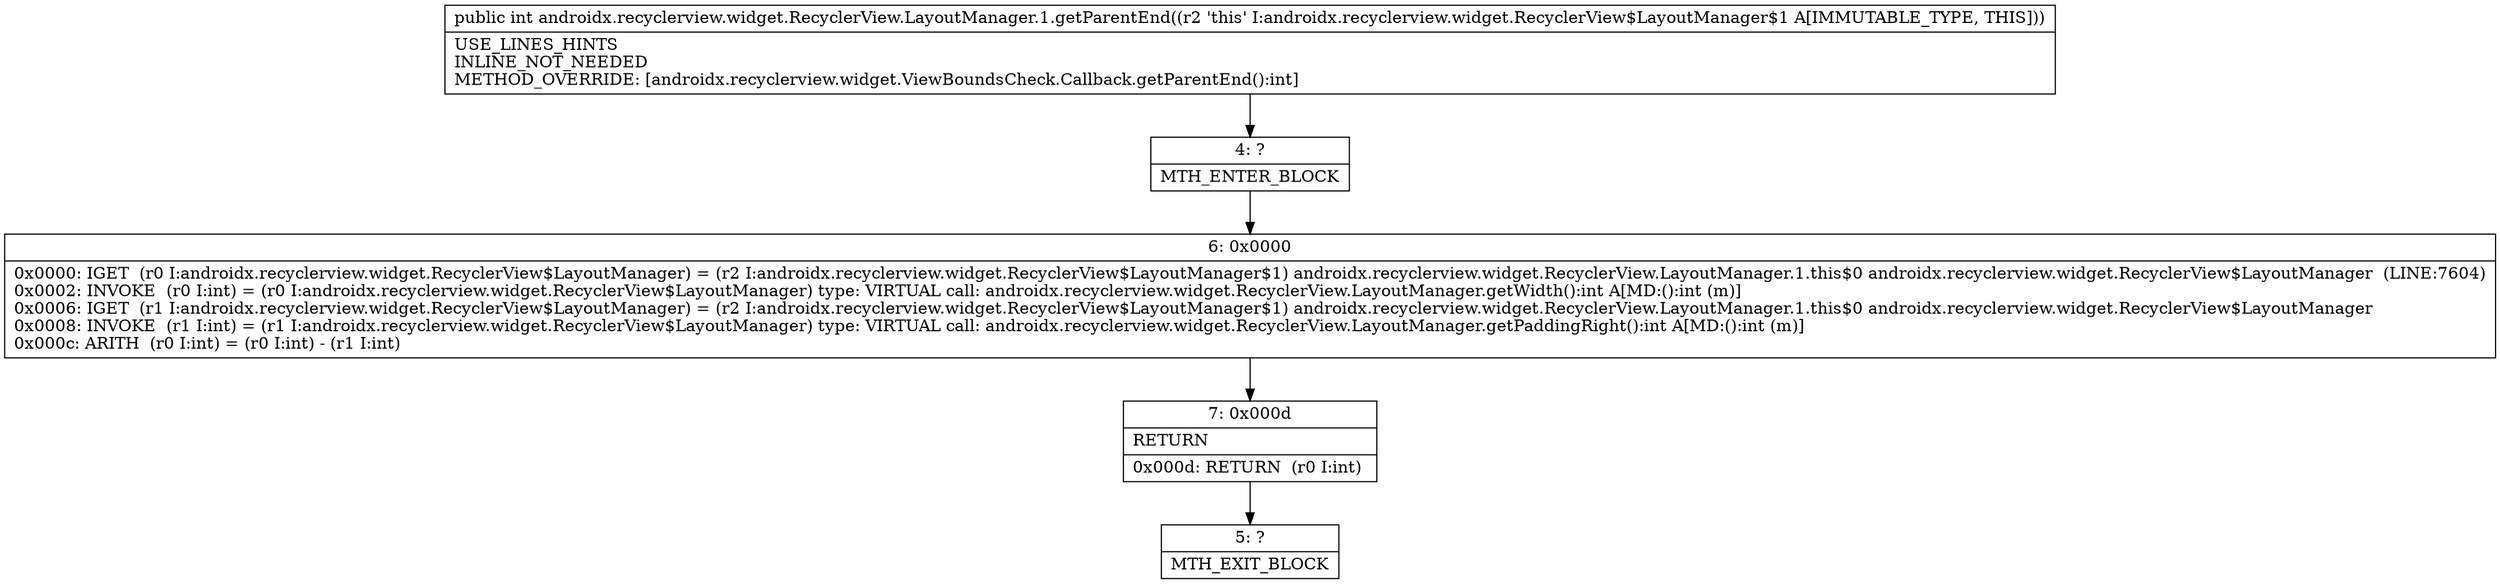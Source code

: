 digraph "CFG forandroidx.recyclerview.widget.RecyclerView.LayoutManager.1.getParentEnd()I" {
Node_4 [shape=record,label="{4\:\ ?|MTH_ENTER_BLOCK\l}"];
Node_6 [shape=record,label="{6\:\ 0x0000|0x0000: IGET  (r0 I:androidx.recyclerview.widget.RecyclerView$LayoutManager) = (r2 I:androidx.recyclerview.widget.RecyclerView$LayoutManager$1) androidx.recyclerview.widget.RecyclerView.LayoutManager.1.this$0 androidx.recyclerview.widget.RecyclerView$LayoutManager  (LINE:7604)\l0x0002: INVOKE  (r0 I:int) = (r0 I:androidx.recyclerview.widget.RecyclerView$LayoutManager) type: VIRTUAL call: androidx.recyclerview.widget.RecyclerView.LayoutManager.getWidth():int A[MD:():int (m)]\l0x0006: IGET  (r1 I:androidx.recyclerview.widget.RecyclerView$LayoutManager) = (r2 I:androidx.recyclerview.widget.RecyclerView$LayoutManager$1) androidx.recyclerview.widget.RecyclerView.LayoutManager.1.this$0 androidx.recyclerview.widget.RecyclerView$LayoutManager \l0x0008: INVOKE  (r1 I:int) = (r1 I:androidx.recyclerview.widget.RecyclerView$LayoutManager) type: VIRTUAL call: androidx.recyclerview.widget.RecyclerView.LayoutManager.getPaddingRight():int A[MD:():int (m)]\l0x000c: ARITH  (r0 I:int) = (r0 I:int) \- (r1 I:int) \l}"];
Node_7 [shape=record,label="{7\:\ 0x000d|RETURN\l|0x000d: RETURN  (r0 I:int) \l}"];
Node_5 [shape=record,label="{5\:\ ?|MTH_EXIT_BLOCK\l}"];
MethodNode[shape=record,label="{public int androidx.recyclerview.widget.RecyclerView.LayoutManager.1.getParentEnd((r2 'this' I:androidx.recyclerview.widget.RecyclerView$LayoutManager$1 A[IMMUTABLE_TYPE, THIS]))  | USE_LINES_HINTS\lINLINE_NOT_NEEDED\lMETHOD_OVERRIDE: [androidx.recyclerview.widget.ViewBoundsCheck.Callback.getParentEnd():int]\l}"];
MethodNode -> Node_4;Node_4 -> Node_6;
Node_6 -> Node_7;
Node_7 -> Node_5;
}

